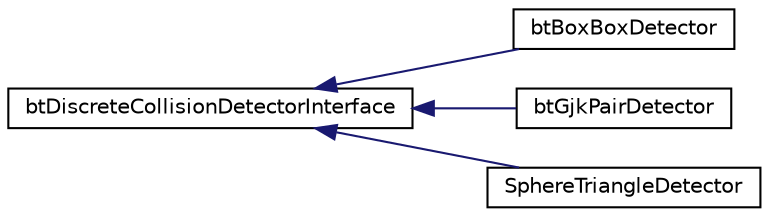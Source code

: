 digraph G
{
  edge [fontname="Helvetica",fontsize="10",labelfontname="Helvetica",labelfontsize="10"];
  node [fontname="Helvetica",fontsize="10",shape=record];
  rankdir=LR;
  Node1 [label="btDiscreteCollisionDetectorInterface",height=0.2,width=0.4,color="black", fillcolor="white", style="filled",URL="$d0/dbb/structbtDiscreteCollisionDetectorInterface.html"];
  Node1 -> Node2 [dir=back,color="midnightblue",fontsize="10",style="solid",fontname="Helvetica"];
  Node2 [label="btBoxBoxDetector",height=0.2,width=0.4,color="black", fillcolor="white", style="filled",URL="$d2/d03/structbtBoxBoxDetector.html"];
  Node1 -> Node3 [dir=back,color="midnightblue",fontsize="10",style="solid",fontname="Helvetica"];
  Node3 [label="btGjkPairDetector",height=0.2,width=0.4,color="black", fillcolor="white", style="filled",URL="$d7/dec/classbtGjkPairDetector.html",tooltip="btGjkPairDetector uses GJK to implement the btDiscreteCollisionDetectorInterface"];
  Node1 -> Node4 [dir=back,color="midnightblue",fontsize="10",style="solid",fontname="Helvetica"];
  Node4 [label="SphereTriangleDetector",height=0.2,width=0.4,color="black", fillcolor="white", style="filled",URL="$de/df1/structSphereTriangleDetector.html",tooltip="sphere-triangle to match the btDiscreteCollisionDetectorInterface"];
}
